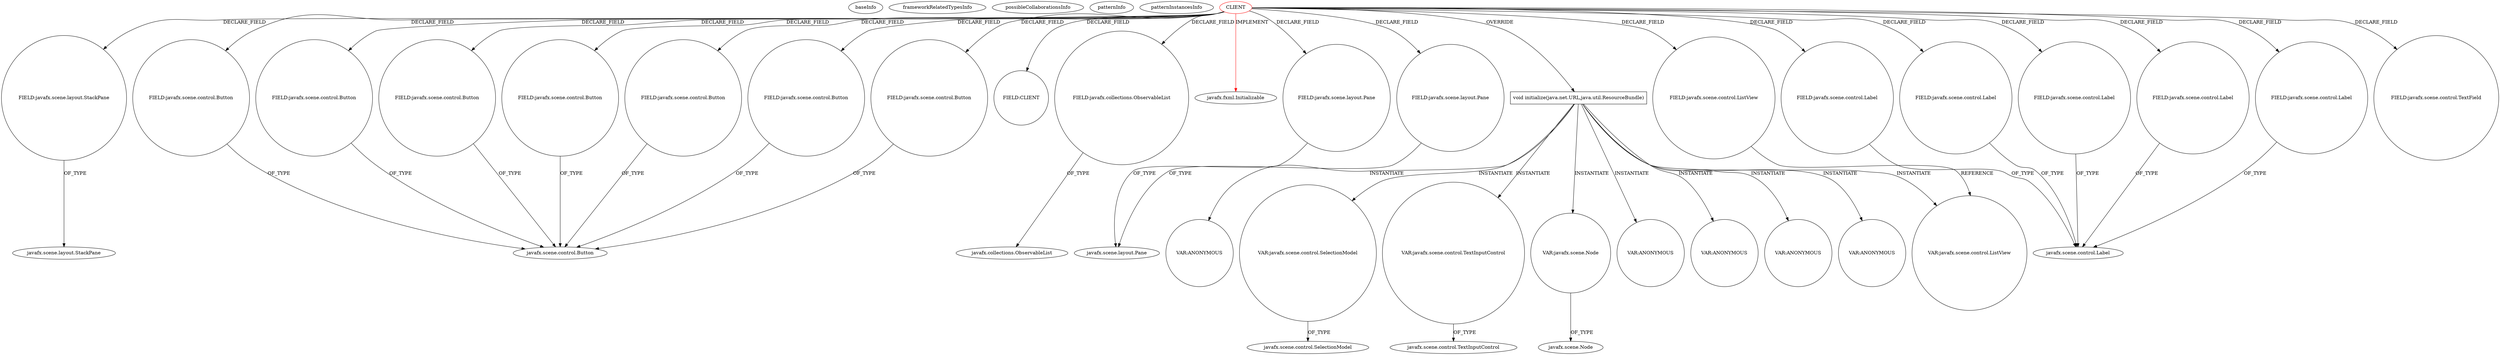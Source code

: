 digraph {
baseInfo[graphId=1688,category="pattern",isAnonymous=false,possibleRelation=false]
frameworkRelatedTypesInfo[0="javafx.fxml.Initializable"]
possibleCollaborationsInfo[]
patternInfo[frequency=2.0,patternRootClient=0]
patternInstancesInfo[0="hock323-eventManager~/hock323-eventManager/EventManager-master/src/eventManager/controller/pokerTournament/TournamentController.java~TournamentController~3009",1="mouradsaadi-LO23-IHM~/mouradsaadi-LO23-IHM/LO23-IHM-master/Sudoku-IHM/src/sudoko/ihm/vue/FXMLDocumentController.java~FXMLDocumentController~3651"]
42[label="FIELD:javafx.scene.layout.StackPane",vertexType="FIELD_DECLARATION",isFrameworkType=false,shape=circle]
0[label="CLIENT",vertexType="ROOT_CLIENT_CLASS_DECLARATION",isFrameworkType=false,color=red]
59[label="FIELD:javafx.scene.control.Button",vertexType="FIELD_DECLARATION",isFrameworkType=false,shape=circle]
10[label="FIELD:javafx.scene.control.Button",vertexType="FIELD_DECLARATION",isFrameworkType=false,shape=circle]
8[label="FIELD:javafx.scene.control.Button",vertexType="FIELD_DECLARATION",isFrameworkType=false,shape=circle]
4[label="FIELD:javafx.scene.control.Button",vertexType="FIELD_DECLARATION",isFrameworkType=false,shape=circle]
79[label="FIELD:javafx.scene.control.Button",vertexType="FIELD_DECLARATION",isFrameworkType=false,shape=circle]
142[label="FIELD:javafx.scene.control.Button",vertexType="FIELD_DECLARATION",isFrameworkType=false,shape=circle]
48[label="FIELD:javafx.scene.control.Button",vertexType="FIELD_DECLARATION",isFrameworkType=false,shape=circle]
20[label="FIELD:CLIENT",vertexType="FIELD_DECLARATION",isFrameworkType=false,shape=circle]
146[label="FIELD:javafx.collections.ObservableList",vertexType="FIELD_DECLARATION",isFrameworkType=false,shape=circle]
147[label="javafx.collections.ObservableList",vertexType="FRAMEWORK_INTERFACE_TYPE",isFrameworkType=false]
1[label="javafx.fxml.Initializable",vertexType="FRAMEWORK_INTERFACE_TYPE",isFrameworkType=false]
116[label="FIELD:javafx.scene.layout.Pane",vertexType="FIELD_DECLARATION",isFrameworkType=false,shape=circle]
41[label="javafx.scene.layout.Pane",vertexType="FRAMEWORK_CLASS_TYPE",isFrameworkType=false]
126[label="FIELD:javafx.scene.layout.Pane",vertexType="FIELD_DECLARATION",isFrameworkType=false,shape=circle]
152[label="void initialize(java.net.URL,java.util.ResourceBundle)",vertexType="OVERRIDING_METHOD_DECLARATION",isFrameworkType=false,shape=box]
243[label="VAR:javafx.scene.control.ListView",vertexType="VARIABLE_EXPRESION",isFrameworkType=false,shape=circle]
267[label="VAR:javafx.scene.control.SelectionModel",vertexType="VARIABLE_EXPRESION",isFrameworkType=false,shape=circle]
269[label="javafx.scene.control.SelectionModel",vertexType="FRAMEWORK_CLASS_TYPE",isFrameworkType=false]
2[label="FIELD:javafx.scene.control.ListView",vertexType="FIELD_DECLARATION",isFrameworkType=false,shape=circle]
336[label="VAR:javafx.scene.control.TextInputControl",vertexType="VARIABLE_EXPRESION",isFrameworkType=false,shape=circle]
98[label="FIELD:javafx.scene.control.Label",vertexType="FIELD_DECLARATION",isFrameworkType=false,shape=circle]
27[label="javafx.scene.control.Label",vertexType="FRAMEWORK_CLASS_TYPE",isFrameworkType=false]
61[label="FIELD:javafx.scene.control.Label",vertexType="FIELD_DECLARATION",isFrameworkType=false,shape=circle]
50[label="FIELD:javafx.scene.control.Label",vertexType="FIELD_DECLARATION",isFrameworkType=false,shape=circle]
57[label="FIELD:javafx.scene.control.Label",vertexType="FIELD_DECLARATION",isFrameworkType=false,shape=circle]
65[label="FIELD:javafx.scene.control.Label",vertexType="FIELD_DECLARATION",isFrameworkType=false,shape=circle]
43[label="javafx.scene.layout.StackPane",vertexType="FRAMEWORK_CLASS_TYPE",isFrameworkType=false]
5[label="javafx.scene.control.Button",vertexType="FRAMEWORK_CLASS_TYPE",isFrameworkType=false]
338[label="javafx.scene.control.TextInputControl",vertexType="FRAMEWORK_CLASS_TYPE",isFrameworkType=false]
130[label="FIELD:javafx.scene.control.TextField",vertexType="FIELD_DECLARATION",isFrameworkType=false,shape=circle]
211[label="VAR:javafx.scene.Node",vertexType="VARIABLE_EXPRESION",isFrameworkType=false,shape=circle]
189[label="javafx.scene.Node",vertexType="FRAMEWORK_CLASS_TYPE",isFrameworkType=false]
196[label="VAR:ANONYMOUS",vertexType="VARIABLE_EXPRESION",isFrameworkType=false,shape=circle]
249[label="VAR:ANONYMOUS",vertexType="VARIABLE_EXPRESION",isFrameworkType=false,shape=circle]
234[label="VAR:ANONYMOUS",vertexType="VARIABLE_EXPRESION",isFrameworkType=false,shape=circle]
220[label="VAR:ANONYMOUS",vertexType="VARIABLE_EXPRESION",isFrameworkType=false,shape=circle]
274[label="VAR:ANONYMOUS",vertexType="VARIABLE_EXPRESION",isFrameworkType=false,shape=circle]
0->48[label="DECLARE_FIELD"]
79->5[label="OF_TYPE"]
211->189[label="OF_TYPE"]
152->220[label="INSTANTIATE"]
59->5[label="OF_TYPE"]
0->8[label="DECLARE_FIELD"]
42->43[label="OF_TYPE"]
142->5[label="OF_TYPE"]
65->27[label="OF_TYPE"]
336->338[label="OF_TYPE"]
48->5[label="OF_TYPE"]
0->4[label="DECLARE_FIELD"]
0->98[label="DECLARE_FIELD"]
152->211[label="INSTANTIATE"]
0->130[label="DECLARE_FIELD"]
0->42[label="DECLARE_FIELD"]
0->61[label="DECLARE_FIELD"]
152->196[label="INSTANTIATE"]
0->116[label="DECLARE_FIELD"]
8->5[label="OF_TYPE"]
152->336[label="INSTANTIATE"]
126->41[label="OF_TYPE"]
0->1[label="IMPLEMENT",color=red]
267->269[label="OF_TYPE"]
0->126[label="DECLARE_FIELD"]
0->20[label="DECLARE_FIELD"]
152->234[label="INSTANTIATE"]
152->274[label="INSTANTIATE"]
2->243[label="REFERENCE"]
98->27[label="OF_TYPE"]
0->152[label="OVERRIDE"]
146->147[label="OF_TYPE"]
57->27[label="OF_TYPE"]
0->50[label="DECLARE_FIELD"]
0->10[label="DECLARE_FIELD"]
50->27[label="OF_TYPE"]
0->146[label="DECLARE_FIELD"]
0->142[label="DECLARE_FIELD"]
0->2[label="DECLARE_FIELD"]
10->5[label="OF_TYPE"]
152->267[label="INSTANTIATE"]
4->5[label="OF_TYPE"]
0->57[label="DECLARE_FIELD"]
0->79[label="DECLARE_FIELD"]
152->249[label="INSTANTIATE"]
61->27[label="OF_TYPE"]
0->59[label="DECLARE_FIELD"]
0->65[label="DECLARE_FIELD"]
116->41[label="OF_TYPE"]
152->243[label="INSTANTIATE"]
}
